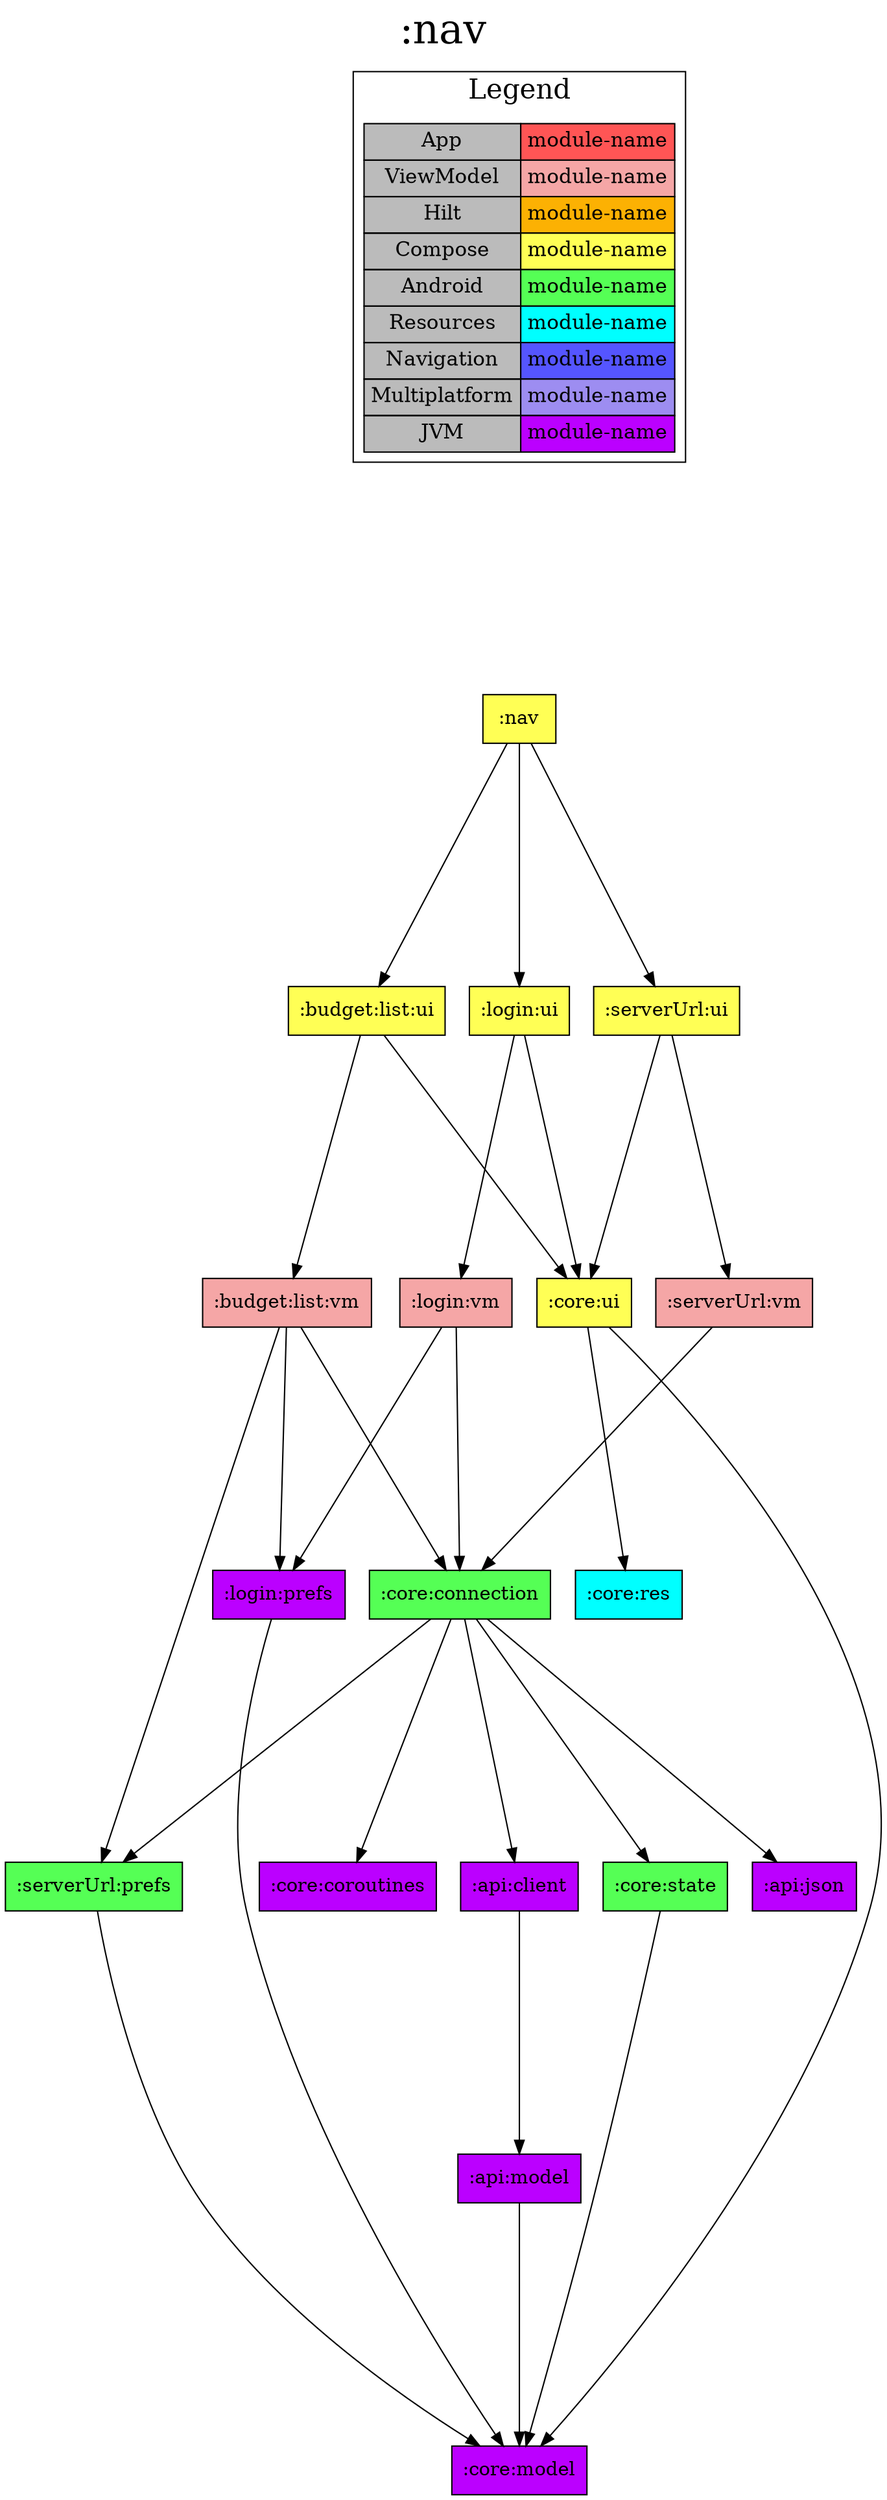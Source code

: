 digraph {
edge ["dir"="forward"]
graph ["dpi"="100","label"=":nav","labelloc"="t","fontsize"="30","ranksep"="2.5","rankdir"="TB"]
node ["style"="filled"]
":nav" ["fillcolor"="#FFFF55","shape"="box"]
":budget:list:ui" ["fillcolor"="#FFFF55","shape"="box"]
":budget:list:vm" ["fillcolor"="#F5A6A6","shape"="box"]
":core:connection" ["fillcolor"="#55FF55","shape"="box"]
":api:client" ["fillcolor"="#BB00FF","shape"="box"]
":api:model" ["fillcolor"="#BB00FF","shape"="box"]
":core:model" ["fillcolor"="#BB00FF","shape"="box"]
":api:json" ["fillcolor"="#BB00FF","shape"="box"]
":core:coroutines" ["fillcolor"="#BB00FF","shape"="box"]
":core:state" ["fillcolor"="#55FF55","shape"="box"]
":serverUrl:prefs" ["fillcolor"="#55FF55","shape"="box"]
":login:prefs" ["fillcolor"="#BB00FF","shape"="box"]
":core:ui" ["fillcolor"="#FFFF55","shape"="box"]
":core:res" ["fillcolor"="#00FFFF","shape"="box"]
":login:ui" ["fillcolor"="#FFFF55","shape"="box"]
":login:vm" ["fillcolor"="#F5A6A6","shape"="box"]
":serverUrl:ui" ["fillcolor"="#FFFF55","shape"="box"]
":serverUrl:vm" ["fillcolor"="#F5A6A6","shape"="box"]
{
edge ["dir"="none"]
graph ["rank"="same"]
}
":nav" -> ":budget:list:ui"
":nav" -> ":login:ui"
":nav" -> ":serverUrl:ui"
":budget:list:ui" -> ":budget:list:vm"
":budget:list:ui" -> ":core:ui"
":budget:list:vm" -> ":core:connection"
":budget:list:vm" -> ":login:prefs"
":budget:list:vm" -> ":serverUrl:prefs"
":core:connection" -> ":api:client"
":core:connection" -> ":api:json"
":core:connection" -> ":core:coroutines"
":core:connection" -> ":core:state"
":core:connection" -> ":serverUrl:prefs"
":api:client" -> ":api:model"
":api:model" -> ":core:model"
":core:state" -> ":core:model"
":serverUrl:prefs" -> ":core:model"
":login:prefs" -> ":core:model"
":core:ui" -> ":core:model"
":core:ui" -> ":core:res"
":login:ui" -> ":core:ui"
":login:ui" -> ":login:vm"
":login:vm" -> ":core:connection"
":login:vm" -> ":login:prefs"
":serverUrl:ui" -> ":core:ui"
":serverUrl:ui" -> ":serverUrl:vm"
":serverUrl:vm" -> ":core:connection"
subgraph "cluster_legend" {
edge ["dir"="none"]
graph ["label"="Legend","fontsize"="20"]
"Legend" ["style"="filled","fillcolor"="#bbbbbb","shape"="none","margin"="0","fontsize"="15","label"=<
<TABLE BORDER="0" CELLBORDER="1" CELLSPACING="0" CELLPADDING="4">
<TR><TD>App</TD><TD BGCOLOR="#FF5555">module-name</TD></TR>
<TR><TD>ViewModel</TD><TD BGCOLOR="#F5A6A6">module-name</TD></TR>
<TR><TD>Hilt</TD><TD BGCOLOR="#FCB103">module-name</TD></TR>
<TR><TD>Compose</TD><TD BGCOLOR="#FFFF55">module-name</TD></TR>
<TR><TD>Android</TD><TD BGCOLOR="#55FF55">module-name</TD></TR>
<TR><TD>Resources</TD><TD BGCOLOR="#00FFFF">module-name</TD></TR>
<TR><TD>Navigation</TD><TD BGCOLOR="#5555FF">module-name</TD></TR>
<TR><TD>Multiplatform</TD><TD BGCOLOR="#9D8DF1">module-name</TD></TR>
<TR><TD>JVM</TD><TD BGCOLOR="#BB00FF">module-name</TD></TR>
</TABLE>
>]
} -> ":nav" ["style"="invis"]
}